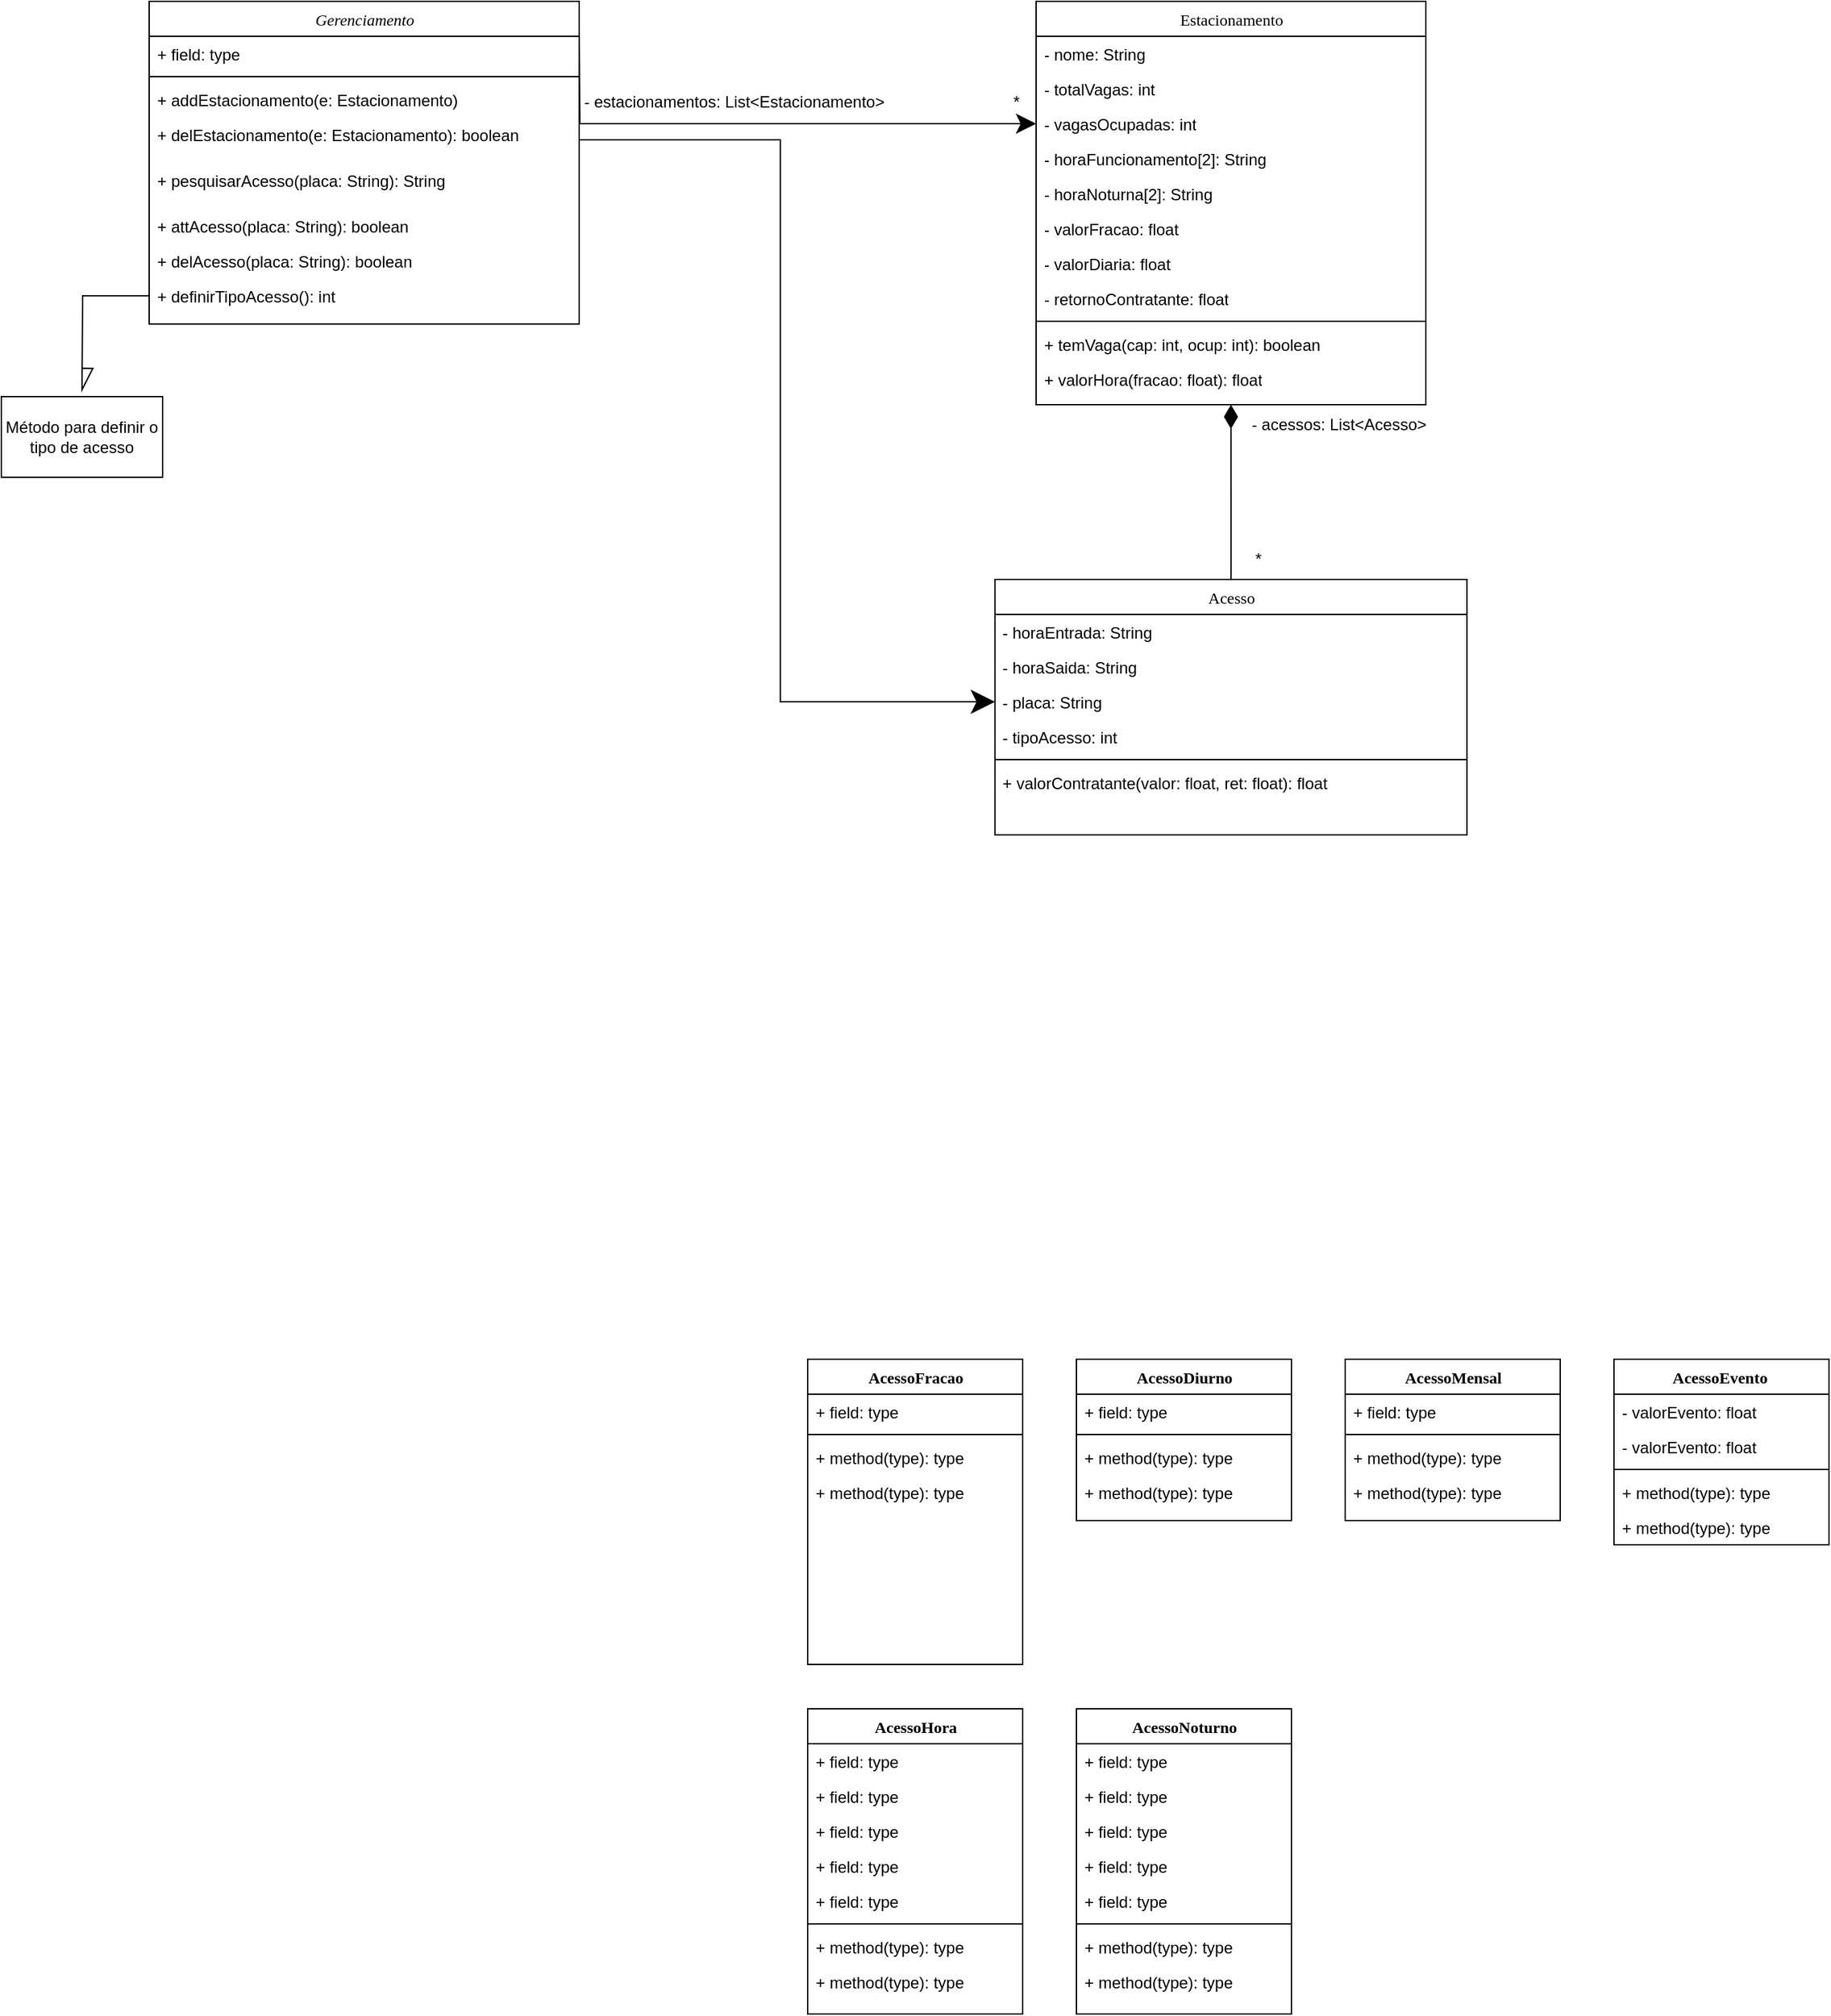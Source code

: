 <mxfile version="20.2.1" type="github">
  <diagram name="Page-1" id="9f46799a-70d6-7492-0946-bef42562c5a5">
    <mxGraphModel dx="2426" dy="664" grid="1" gridSize="10" guides="1" tooltips="1" connect="1" arrows="1" fold="1" page="1" pageScale="1" pageWidth="1100" pageHeight="850" background="none" math="0" shadow="0">
      <root>
        <mxCell id="0" />
        <mxCell id="1" parent="0" />
        <mxCell id="78961159f06e98e8-17" value="&lt;i style=&quot;font-weight: normal;&quot;&gt;Gerenciamento&lt;/i&gt;" style="swimlane;html=1;fontStyle=1;align=center;verticalAlign=top;childLayout=stackLayout;horizontal=1;startSize=26;horizontalStack=0;resizeParent=1;resizeLast=0;collapsible=1;marginBottom=0;swimlaneFillColor=#ffffff;rounded=0;shadow=0;comic=0;labelBackgroundColor=none;strokeWidth=1;fillColor=none;fontFamily=Verdana;fontSize=12" parent="1" vertex="1">
          <mxGeometry x="-430" y="50" width="320" height="240" as="geometry" />
        </mxCell>
        <mxCell id="78961159f06e98e8-24" value="+ field: type" style="text;html=1;strokeColor=none;fillColor=none;align=left;verticalAlign=top;spacingLeft=4;spacingRight=4;whiteSpace=wrap;overflow=hidden;rotatable=0;points=[[0,0.5],[1,0.5]];portConstraint=eastwest;" parent="78961159f06e98e8-17" vertex="1">
          <mxGeometry y="26" width="320" height="26" as="geometry" />
        </mxCell>
        <mxCell id="78961159f06e98e8-19" value="" style="line;html=1;strokeWidth=1;fillColor=none;align=left;verticalAlign=middle;spacingTop=-1;spacingLeft=3;spacingRight=3;rotatable=0;labelPosition=right;points=[];portConstraint=eastwest;" parent="78961159f06e98e8-17" vertex="1">
          <mxGeometry y="52" width="320" height="8" as="geometry" />
        </mxCell>
        <mxCell id="78961159f06e98e8-20" value="+ addEstacionamento(e: Estacionamento)" style="text;html=1;strokeColor=none;fillColor=none;align=left;verticalAlign=top;spacingLeft=4;spacingRight=4;whiteSpace=wrap;overflow=hidden;rotatable=0;points=[[0,0.5],[1,0.5]];portConstraint=eastwest;" parent="78961159f06e98e8-17" vertex="1">
          <mxGeometry y="60" width="320" height="26" as="geometry" />
        </mxCell>
        <mxCell id="78961159f06e98e8-27" value="+ delEstacionamento(e: Estacionamento): boolean" style="text;html=1;strokeColor=none;fillColor=none;align=left;verticalAlign=top;spacingLeft=4;spacingRight=4;whiteSpace=wrap;overflow=hidden;rotatable=0;points=[[0,0.5],[1,0.5]];portConstraint=eastwest;" parent="78961159f06e98e8-17" vertex="1">
          <mxGeometry y="86" width="320" height="34" as="geometry" />
        </mxCell>
        <mxCell id="Z2g4CIgb7GhYzDpumeYf-45" value="+ pesquisarAcesso(placa: String): String" style="text;html=1;strokeColor=none;fillColor=none;align=left;verticalAlign=top;spacingLeft=4;spacingRight=4;whiteSpace=wrap;overflow=hidden;rotatable=0;points=[[0,0.5],[1,0.5]];portConstraint=eastwest;fontColor=#000000;" parent="78961159f06e98e8-17" vertex="1">
          <mxGeometry y="120" width="320" height="34" as="geometry" />
        </mxCell>
        <mxCell id="Z2g4CIgb7GhYzDpumeYf-44" value="+ attAcesso(placa: String): boolean" style="text;html=1;strokeColor=none;fillColor=none;align=left;verticalAlign=top;spacingLeft=4;spacingRight=4;whiteSpace=wrap;overflow=hidden;rotatable=0;points=[[0,0.5],[1,0.5]];portConstraint=eastwest;fontColor=#000000;" parent="78961159f06e98e8-17" vertex="1">
          <mxGeometry y="154" width="320" height="26" as="geometry" />
        </mxCell>
        <mxCell id="Z2g4CIgb7GhYzDpumeYf-43" value="+ delAcesso(placa: String): boolean" style="text;html=1;strokeColor=none;fillColor=none;align=left;verticalAlign=top;spacingLeft=4;spacingRight=4;whiteSpace=wrap;overflow=hidden;rotatable=0;points=[[0,0.5],[1,0.5]];portConstraint=eastwest;fontColor=#000000;" parent="78961159f06e98e8-17" vertex="1">
          <mxGeometry y="180" width="320" height="26" as="geometry" />
        </mxCell>
        <mxCell id="L-LwDd7HmOqAg0XuClg8-4" value="&lt;span style=&quot;color: rgb(0, 0, 0);&quot;&gt;+ definirTipoAcesso(): int&amp;nbsp;&lt;/span&gt;" style="text;html=1;strokeColor=none;fillColor=none;align=left;verticalAlign=top;spacingLeft=4;spacingRight=4;whiteSpace=wrap;overflow=hidden;rotatable=0;points=[[0,0.5],[1,0.5]];portConstraint=eastwest;fontColor=#FF0000;" vertex="1" parent="78961159f06e98e8-17">
          <mxGeometry y="206" width="320" height="26" as="geometry" />
        </mxCell>
        <mxCell id="Z2g4CIgb7GhYzDpumeYf-1" value="&lt;span style=&quot;font-weight: normal;&quot;&gt;Estacionamento&lt;/span&gt;" style="swimlane;html=1;fontStyle=1;align=center;verticalAlign=top;childLayout=stackLayout;horizontal=1;startSize=26;horizontalStack=0;resizeParent=1;resizeLast=0;collapsible=1;marginBottom=0;swimlaneFillColor=#ffffff;rounded=0;shadow=0;comic=0;labelBackgroundColor=none;strokeWidth=1;fillColor=none;fontFamily=Verdana;fontSize=12" parent="1" vertex="1">
          <mxGeometry x="230" y="50" width="290" height="300" as="geometry" />
        </mxCell>
        <mxCell id="Z2g4CIgb7GhYzDpumeYf-3" value="- nome: String" style="text;html=1;strokeColor=none;fillColor=none;align=left;verticalAlign=top;spacingLeft=4;spacingRight=4;whiteSpace=wrap;overflow=hidden;rotatable=0;points=[[0,0.5],[1,0.5]];portConstraint=eastwest;" parent="Z2g4CIgb7GhYzDpumeYf-1" vertex="1">
          <mxGeometry y="26" width="290" height="26" as="geometry" />
        </mxCell>
        <mxCell id="Z2g4CIgb7GhYzDpumeYf-2" value="- totalVagas: int" style="text;html=1;strokeColor=none;fillColor=none;align=left;verticalAlign=top;spacingLeft=4;spacingRight=4;whiteSpace=wrap;overflow=hidden;rotatable=0;points=[[0,0.5],[1,0.5]];portConstraint=eastwest;" parent="Z2g4CIgb7GhYzDpumeYf-1" vertex="1">
          <mxGeometry y="52" width="290" height="26" as="geometry" />
        </mxCell>
        <mxCell id="Z2g4CIgb7GhYzDpumeYf-4" value="- vagasOcupadas: int" style="text;html=1;strokeColor=none;fillColor=none;align=left;verticalAlign=top;spacingLeft=4;spacingRight=4;whiteSpace=wrap;overflow=hidden;rotatable=0;points=[[0,0.5],[1,0.5]];portConstraint=eastwest;" parent="Z2g4CIgb7GhYzDpumeYf-1" vertex="1">
          <mxGeometry y="78" width="290" height="26" as="geometry" />
        </mxCell>
        <mxCell id="Z2g4CIgb7GhYzDpumeYf-5" value="- horaFuncionamento[2]: String" style="text;html=1;strokeColor=none;fillColor=none;align=left;verticalAlign=top;spacingLeft=4;spacingRight=4;whiteSpace=wrap;overflow=hidden;rotatable=0;points=[[0,0.5],[1,0.5]];portConstraint=eastwest;" parent="Z2g4CIgb7GhYzDpumeYf-1" vertex="1">
          <mxGeometry y="104" width="290" height="26" as="geometry" />
        </mxCell>
        <mxCell id="Z2g4CIgb7GhYzDpumeYf-47" value="- horaNoturna[2]: String" style="text;html=1;strokeColor=none;fillColor=none;align=left;verticalAlign=top;spacingLeft=4;spacingRight=4;whiteSpace=wrap;overflow=hidden;rotatable=0;points=[[0,0.5],[1,0.5]];portConstraint=eastwest;" parent="Z2g4CIgb7GhYzDpumeYf-1" vertex="1">
          <mxGeometry y="130" width="290" height="26" as="geometry" />
        </mxCell>
        <mxCell id="Z2g4CIgb7GhYzDpumeYf-38" value="- valorFracao: float" style="text;html=1;strokeColor=none;fillColor=none;align=left;verticalAlign=top;spacingLeft=4;spacingRight=4;whiteSpace=wrap;overflow=hidden;rotatable=0;points=[[0,0.5],[1,0.5]];portConstraint=eastwest;" parent="Z2g4CIgb7GhYzDpumeYf-1" vertex="1">
          <mxGeometry y="156" width="290" height="26" as="geometry" />
        </mxCell>
        <mxCell id="Z2g4CIgb7GhYzDpumeYf-40" value="- valorDiaria: float" style="text;html=1;strokeColor=none;fillColor=none;align=left;verticalAlign=top;spacingLeft=4;spacingRight=4;whiteSpace=wrap;overflow=hidden;rotatable=0;points=[[0,0.5],[1,0.5]];portConstraint=eastwest;" parent="Z2g4CIgb7GhYzDpumeYf-1" vertex="1">
          <mxGeometry y="182" width="290" height="26" as="geometry" />
        </mxCell>
        <mxCell id="Z2g4CIgb7GhYzDpumeYf-48" value="- retornoContratante: float" style="text;html=1;strokeColor=none;fillColor=none;align=left;verticalAlign=top;spacingLeft=4;spacingRight=4;whiteSpace=wrap;overflow=hidden;rotatable=0;points=[[0,0.5],[1,0.5]];portConstraint=eastwest;" parent="Z2g4CIgb7GhYzDpumeYf-1" vertex="1">
          <mxGeometry y="208" width="290" height="26" as="geometry" />
        </mxCell>
        <mxCell id="Z2g4CIgb7GhYzDpumeYf-7" value="" style="line;html=1;strokeWidth=1;fillColor=none;align=left;verticalAlign=middle;spacingTop=-1;spacingLeft=3;spacingRight=3;rotatable=0;labelPosition=right;points=[];portConstraint=eastwest;" parent="Z2g4CIgb7GhYzDpumeYf-1" vertex="1">
          <mxGeometry y="234" width="290" height="8" as="geometry" />
        </mxCell>
        <mxCell id="Z2g4CIgb7GhYzDpumeYf-8" value="+ temVaga(cap: int, ocup: int): boolean&amp;nbsp;" style="text;html=1;strokeColor=none;fillColor=none;align=left;verticalAlign=top;spacingLeft=4;spacingRight=4;whiteSpace=wrap;overflow=hidden;rotatable=0;points=[[0,0.5],[1,0.5]];portConstraint=eastwest;" parent="Z2g4CIgb7GhYzDpumeYf-1" vertex="1">
          <mxGeometry y="242" width="290" height="26" as="geometry" />
        </mxCell>
        <mxCell id="Z2g4CIgb7GhYzDpumeYf-9" value="+ valorHora(fracao: float): float" style="text;html=1;strokeColor=none;fillColor=none;align=left;verticalAlign=top;spacingLeft=4;spacingRight=4;whiteSpace=wrap;overflow=hidden;rotatable=0;points=[[0,0.5],[1,0.5]];portConstraint=eastwest;" parent="Z2g4CIgb7GhYzDpumeYf-1" vertex="1">
          <mxGeometry y="268" width="290" height="26" as="geometry" />
        </mxCell>
        <mxCell id="Z2g4CIgb7GhYzDpumeYf-10" style="edgeStyle=orthogonalEdgeStyle;rounded=0;orthogonalLoop=1;jettySize=auto;html=1;endSize=12;" parent="1" target="Z2g4CIgb7GhYzDpumeYf-4" edge="1">
          <mxGeometry relative="1" as="geometry">
            <mxPoint x="-110" y="69" as="sourcePoint" />
          </mxGeometry>
        </mxCell>
        <mxCell id="L-LwDd7HmOqAg0XuClg8-20" style="edgeStyle=orthogonalEdgeStyle;rounded=0;jumpSize=6;orthogonalLoop=1;jettySize=auto;html=1;endArrow=diamondThin;endFill=1;entryX=0.5;entryY=1;entryDx=0;entryDy=0;strokeWidth=1;targetPerimeterSpacing=0;endSize=15;" edge="1" parent="1" source="Z2g4CIgb7GhYzDpumeYf-11" target="Z2g4CIgb7GhYzDpumeYf-1">
          <mxGeometry relative="1" as="geometry">
            <mxPoint x="320" y="380" as="targetPoint" />
          </mxGeometry>
        </mxCell>
        <mxCell id="Z2g4CIgb7GhYzDpumeYf-11" value="&lt;span style=&quot;font-weight: normal;&quot;&gt;Acesso&lt;/span&gt;" style="swimlane;html=1;fontStyle=1;align=center;verticalAlign=top;childLayout=stackLayout;horizontal=1;startSize=26;horizontalStack=0;resizeParent=1;resizeLast=0;collapsible=1;marginBottom=0;swimlaneFillColor=#ffffff;rounded=0;shadow=0;comic=0;labelBackgroundColor=none;strokeWidth=1;fillColor=none;fontFamily=Verdana;fontSize=12" parent="1" vertex="1">
          <mxGeometry x="199.38" y="480" width="351.25" height="190" as="geometry">
            <mxRectangle x="199.38" y="480" width="80" height="30" as="alternateBounds" />
          </mxGeometry>
        </mxCell>
        <mxCell id="Z2g4CIgb7GhYzDpumeYf-12" value="- horaEntrada: String" style="text;html=1;strokeColor=none;fillColor=none;align=left;verticalAlign=top;spacingLeft=4;spacingRight=4;whiteSpace=wrap;overflow=hidden;rotatable=0;points=[[0,0.5],[1,0.5]];portConstraint=eastwest;" parent="Z2g4CIgb7GhYzDpumeYf-11" vertex="1">
          <mxGeometry y="26" width="351.25" height="26" as="geometry" />
        </mxCell>
        <mxCell id="Z2g4CIgb7GhYzDpumeYf-37" value="- horaSaida: String" style="text;html=1;strokeColor=none;fillColor=none;align=left;verticalAlign=top;spacingLeft=4;spacingRight=4;whiteSpace=wrap;overflow=hidden;rotatable=0;points=[[0,0.5],[1,0.5]];portConstraint=eastwest;" parent="Z2g4CIgb7GhYzDpumeYf-11" vertex="1">
          <mxGeometry y="52" width="351.25" height="26" as="geometry" />
        </mxCell>
        <mxCell id="Z2g4CIgb7GhYzDpumeYf-13" value="- placa: String" style="text;html=1;strokeColor=none;fillColor=none;align=left;verticalAlign=top;spacingLeft=4;spacingRight=4;whiteSpace=wrap;overflow=hidden;rotatable=0;points=[[0,0.5],[1,0.5]];portConstraint=eastwest;" parent="Z2g4CIgb7GhYzDpumeYf-11" vertex="1">
          <mxGeometry y="78" width="351.25" height="26" as="geometry" />
        </mxCell>
        <mxCell id="Z2g4CIgb7GhYzDpumeYf-16" value="- tipoAcesso: int&amp;nbsp;" style="text;html=1;strokeColor=none;fillColor=none;align=left;verticalAlign=top;spacingLeft=4;spacingRight=4;whiteSpace=wrap;overflow=hidden;rotatable=0;points=[[0,0.5],[1,0.5]];portConstraint=eastwest;" parent="Z2g4CIgb7GhYzDpumeYf-11" vertex="1">
          <mxGeometry y="104" width="351.25" height="26" as="geometry" />
        </mxCell>
        <mxCell id="Z2g4CIgb7GhYzDpumeYf-17" value="" style="line;html=1;strokeWidth=1;fillColor=none;align=left;verticalAlign=middle;spacingTop=-1;spacingLeft=3;spacingRight=3;rotatable=0;labelPosition=right;points=[];portConstraint=eastwest;" parent="Z2g4CIgb7GhYzDpumeYf-11" vertex="1">
          <mxGeometry y="130" width="351.25" height="8" as="geometry" />
        </mxCell>
        <mxCell id="Z2g4CIgb7GhYzDpumeYf-18" value="+ valorContratante(valor: float, ret: float): float&amp;nbsp;" style="text;html=1;strokeColor=none;fillColor=none;align=left;verticalAlign=top;spacingLeft=4;spacingRight=4;whiteSpace=wrap;overflow=hidden;rotatable=0;points=[[0,0.5],[1,0.5]];portConstraint=eastwest;" parent="Z2g4CIgb7GhYzDpumeYf-11" vertex="1">
          <mxGeometry y="138" width="351.25" height="26" as="geometry" />
        </mxCell>
        <mxCell id="Z2g4CIgb7GhYzDpumeYf-21" value="AcessoMensal" style="swimlane;html=1;fontStyle=1;align=center;verticalAlign=top;childLayout=stackLayout;horizontal=1;startSize=26;horizontalStack=0;resizeParent=1;resizeLast=0;collapsible=1;marginBottom=0;swimlaneFillColor=#ffffff;rounded=0;shadow=0;comic=0;labelBackgroundColor=none;strokeWidth=1;fillColor=none;fontFamily=Verdana;fontSize=12" parent="1" vertex="1">
          <mxGeometry x="460" y="1060" width="160" height="120" as="geometry" />
        </mxCell>
        <mxCell id="Z2g4CIgb7GhYzDpumeYf-26" value="+ field: type" style="text;html=1;strokeColor=none;fillColor=none;align=left;verticalAlign=top;spacingLeft=4;spacingRight=4;whiteSpace=wrap;overflow=hidden;rotatable=0;points=[[0,0.5],[1,0.5]];portConstraint=eastwest;" parent="Z2g4CIgb7GhYzDpumeYf-21" vertex="1">
          <mxGeometry y="26" width="160" height="26" as="geometry" />
        </mxCell>
        <mxCell id="Z2g4CIgb7GhYzDpumeYf-27" value="" style="line;html=1;strokeWidth=1;fillColor=none;align=left;verticalAlign=middle;spacingTop=-1;spacingLeft=3;spacingRight=3;rotatable=0;labelPosition=right;points=[];portConstraint=eastwest;" parent="Z2g4CIgb7GhYzDpumeYf-21" vertex="1">
          <mxGeometry y="52" width="160" height="8" as="geometry" />
        </mxCell>
        <mxCell id="Z2g4CIgb7GhYzDpumeYf-28" value="+ method(type): type" style="text;html=1;strokeColor=none;fillColor=none;align=left;verticalAlign=top;spacingLeft=4;spacingRight=4;whiteSpace=wrap;overflow=hidden;rotatable=0;points=[[0,0.5],[1,0.5]];portConstraint=eastwest;" parent="Z2g4CIgb7GhYzDpumeYf-21" vertex="1">
          <mxGeometry y="60" width="160" height="26" as="geometry" />
        </mxCell>
        <mxCell id="Z2g4CIgb7GhYzDpumeYf-29" value="+ method(type): type" style="text;html=1;strokeColor=none;fillColor=none;align=left;verticalAlign=top;spacingLeft=4;spacingRight=4;whiteSpace=wrap;overflow=hidden;rotatable=0;points=[[0,0.5],[1,0.5]];portConstraint=eastwest;" parent="Z2g4CIgb7GhYzDpumeYf-21" vertex="1">
          <mxGeometry y="86" width="160" height="26" as="geometry" />
        </mxCell>
        <mxCell id="Z2g4CIgb7GhYzDpumeYf-34" value="- estacionamentos: List&amp;lt;Estacionamento&amp;gt;" style="text;html=1;align=center;verticalAlign=middle;resizable=0;points=[];autosize=1;strokeColor=none;fillColor=none;" parent="1" vertex="1">
          <mxGeometry x="-120" y="110" width="250" height="30" as="geometry" />
        </mxCell>
        <mxCell id="Z2g4CIgb7GhYzDpumeYf-35" value="*" style="text;html=1;align=center;verticalAlign=middle;resizable=0;points=[];autosize=1;strokeColor=none;fillColor=none;" parent="1" vertex="1">
          <mxGeometry x="200" y="110" width="30" height="30" as="geometry" />
        </mxCell>
        <mxCell id="Z2g4CIgb7GhYzDpumeYf-51" value="- acessos: List&amp;lt;Acesso&amp;gt;" style="text;html=1;align=center;verticalAlign=middle;resizable=0;points=[];autosize=1;strokeColor=none;fillColor=none;" parent="1" vertex="1">
          <mxGeometry x="380" y="350" width="150" height="30" as="geometry" />
        </mxCell>
        <mxCell id="Z2g4CIgb7GhYzDpumeYf-53" value="*" style="text;html=1;align=center;verticalAlign=middle;resizable=0;points=[];autosize=1;strokeColor=none;fillColor=none;" parent="1" vertex="1">
          <mxGeometry x="380" y="450" width="30" height="30" as="geometry" />
        </mxCell>
        <mxCell id="Z2g4CIgb7GhYzDpumeYf-99" value="AcessoEvento&amp;nbsp;" style="swimlane;html=1;fontStyle=1;align=center;verticalAlign=top;childLayout=stackLayout;horizontal=1;startSize=26;horizontalStack=0;resizeParent=1;resizeLast=0;collapsible=1;marginBottom=0;swimlaneFillColor=#ffffff;rounded=0;shadow=0;comic=0;labelBackgroundColor=none;strokeWidth=1;fillColor=none;fontFamily=Verdana;fontSize=12" parent="1" vertex="1">
          <mxGeometry x="660" y="1060" width="160" height="138" as="geometry" />
        </mxCell>
        <mxCell id="Z2g4CIgb7GhYzDpumeYf-104" value="- valorEvento: float" style="text;html=1;strokeColor=none;fillColor=none;align=left;verticalAlign=top;spacingLeft=4;spacingRight=4;whiteSpace=wrap;overflow=hidden;rotatable=0;points=[[0,0.5],[1,0.5]];portConstraint=eastwest;" parent="Z2g4CIgb7GhYzDpumeYf-99" vertex="1">
          <mxGeometry y="26" width="160" height="26" as="geometry" />
        </mxCell>
        <mxCell id="Z2g4CIgb7GhYzDpumeYf-148" value="- valorEvento: float" style="text;html=1;strokeColor=none;fillColor=none;align=left;verticalAlign=top;spacingLeft=4;spacingRight=4;whiteSpace=wrap;overflow=hidden;rotatable=0;points=[[0,0.5],[1,0.5]];portConstraint=eastwest;" parent="Z2g4CIgb7GhYzDpumeYf-99" vertex="1">
          <mxGeometry y="52" width="160" height="26" as="geometry" />
        </mxCell>
        <mxCell id="Z2g4CIgb7GhYzDpumeYf-105" value="" style="line;html=1;strokeWidth=1;fillColor=none;align=left;verticalAlign=middle;spacingTop=-1;spacingLeft=3;spacingRight=3;rotatable=0;labelPosition=right;points=[];portConstraint=eastwest;" parent="Z2g4CIgb7GhYzDpumeYf-99" vertex="1">
          <mxGeometry y="78" width="160" height="8" as="geometry" />
        </mxCell>
        <mxCell id="Z2g4CIgb7GhYzDpumeYf-106" value="+ method(type): type" style="text;html=1;strokeColor=none;fillColor=none;align=left;verticalAlign=top;spacingLeft=4;spacingRight=4;whiteSpace=wrap;overflow=hidden;rotatable=0;points=[[0,0.5],[1,0.5]];portConstraint=eastwest;" parent="Z2g4CIgb7GhYzDpumeYf-99" vertex="1">
          <mxGeometry y="86" width="160" height="26" as="geometry" />
        </mxCell>
        <mxCell id="Z2g4CIgb7GhYzDpumeYf-107" value="+ method(type): type" style="text;html=1;strokeColor=none;fillColor=none;align=left;verticalAlign=top;spacingLeft=4;spacingRight=4;whiteSpace=wrap;overflow=hidden;rotatable=0;points=[[0,0.5],[1,0.5]];portConstraint=eastwest;" parent="Z2g4CIgb7GhYzDpumeYf-99" vertex="1">
          <mxGeometry y="112" width="160" height="26" as="geometry" />
        </mxCell>
        <mxCell id="Z2g4CIgb7GhYzDpumeYf-108" value="AcessoHora" style="swimlane;html=1;fontStyle=1;align=center;verticalAlign=top;childLayout=stackLayout;horizontal=1;startSize=26;horizontalStack=0;resizeParent=1;resizeLast=0;collapsible=1;marginBottom=0;swimlaneFillColor=#ffffff;rounded=0;shadow=0;comic=0;labelBackgroundColor=none;strokeWidth=1;fillColor=none;fontFamily=Verdana;fontSize=12" parent="1" vertex="1">
          <mxGeometry x="60" y="1320" width="160" height="227" as="geometry" />
        </mxCell>
        <mxCell id="Z2g4CIgb7GhYzDpumeYf-109" value="+ field: type" style="text;html=1;strokeColor=none;fillColor=none;align=left;verticalAlign=top;spacingLeft=4;spacingRight=4;whiteSpace=wrap;overflow=hidden;rotatable=0;points=[[0,0.5],[1,0.5]];portConstraint=eastwest;" parent="Z2g4CIgb7GhYzDpumeYf-108" vertex="1">
          <mxGeometry y="26" width="160" height="26" as="geometry" />
        </mxCell>
        <mxCell id="Z2g4CIgb7GhYzDpumeYf-110" value="+ field: type" style="text;html=1;strokeColor=none;fillColor=none;align=left;verticalAlign=top;spacingLeft=4;spacingRight=4;whiteSpace=wrap;overflow=hidden;rotatable=0;points=[[0,0.5],[1,0.5]];portConstraint=eastwest;" parent="Z2g4CIgb7GhYzDpumeYf-108" vertex="1">
          <mxGeometry y="52" width="160" height="26" as="geometry" />
        </mxCell>
        <mxCell id="Z2g4CIgb7GhYzDpumeYf-111" value="+ field: type" style="text;html=1;strokeColor=none;fillColor=none;align=left;verticalAlign=top;spacingLeft=4;spacingRight=4;whiteSpace=wrap;overflow=hidden;rotatable=0;points=[[0,0.5],[1,0.5]];portConstraint=eastwest;" parent="Z2g4CIgb7GhYzDpumeYf-108" vertex="1">
          <mxGeometry y="78" width="160" height="26" as="geometry" />
        </mxCell>
        <mxCell id="Z2g4CIgb7GhYzDpumeYf-112" value="+ field: type" style="text;html=1;strokeColor=none;fillColor=none;align=left;verticalAlign=top;spacingLeft=4;spacingRight=4;whiteSpace=wrap;overflow=hidden;rotatable=0;points=[[0,0.5],[1,0.5]];portConstraint=eastwest;" parent="Z2g4CIgb7GhYzDpumeYf-108" vertex="1">
          <mxGeometry y="104" width="160" height="26" as="geometry" />
        </mxCell>
        <mxCell id="Z2g4CIgb7GhYzDpumeYf-113" value="+ field: type" style="text;html=1;strokeColor=none;fillColor=none;align=left;verticalAlign=top;spacingLeft=4;spacingRight=4;whiteSpace=wrap;overflow=hidden;rotatable=0;points=[[0,0.5],[1,0.5]];portConstraint=eastwest;" parent="Z2g4CIgb7GhYzDpumeYf-108" vertex="1">
          <mxGeometry y="130" width="160" height="26" as="geometry" />
        </mxCell>
        <mxCell id="Z2g4CIgb7GhYzDpumeYf-114" value="" style="line;html=1;strokeWidth=1;fillColor=none;align=left;verticalAlign=middle;spacingTop=-1;spacingLeft=3;spacingRight=3;rotatable=0;labelPosition=right;points=[];portConstraint=eastwest;" parent="Z2g4CIgb7GhYzDpumeYf-108" vertex="1">
          <mxGeometry y="156" width="160" height="8" as="geometry" />
        </mxCell>
        <mxCell id="Z2g4CIgb7GhYzDpumeYf-115" value="+ method(type): type" style="text;html=1;strokeColor=none;fillColor=none;align=left;verticalAlign=top;spacingLeft=4;spacingRight=4;whiteSpace=wrap;overflow=hidden;rotatable=0;points=[[0,0.5],[1,0.5]];portConstraint=eastwest;" parent="Z2g4CIgb7GhYzDpumeYf-108" vertex="1">
          <mxGeometry y="164" width="160" height="26" as="geometry" />
        </mxCell>
        <mxCell id="Z2g4CIgb7GhYzDpumeYf-116" value="+ method(type): type" style="text;html=1;strokeColor=none;fillColor=none;align=left;verticalAlign=top;spacingLeft=4;spacingRight=4;whiteSpace=wrap;overflow=hidden;rotatable=0;points=[[0,0.5],[1,0.5]];portConstraint=eastwest;" parent="Z2g4CIgb7GhYzDpumeYf-108" vertex="1">
          <mxGeometry y="190" width="160" height="26" as="geometry" />
        </mxCell>
        <mxCell id="Z2g4CIgb7GhYzDpumeYf-117" value="AcessoFracao" style="swimlane;html=1;fontStyle=1;align=center;verticalAlign=top;childLayout=stackLayout;horizontal=1;startSize=26;horizontalStack=0;resizeParent=1;resizeLast=0;collapsible=1;marginBottom=0;swimlaneFillColor=#ffffff;rounded=0;shadow=0;comic=0;labelBackgroundColor=none;strokeWidth=1;fillColor=none;fontFamily=Verdana;fontSize=12" parent="1" vertex="1">
          <mxGeometry x="60" y="1060" width="160" height="227" as="geometry" />
        </mxCell>
        <mxCell id="Z2g4CIgb7GhYzDpumeYf-122" value="+ field: type" style="text;html=1;strokeColor=none;fillColor=none;align=left;verticalAlign=top;spacingLeft=4;spacingRight=4;whiteSpace=wrap;overflow=hidden;rotatable=0;points=[[0,0.5],[1,0.5]];portConstraint=eastwest;" parent="Z2g4CIgb7GhYzDpumeYf-117" vertex="1">
          <mxGeometry y="26" width="160" height="26" as="geometry" />
        </mxCell>
        <mxCell id="Z2g4CIgb7GhYzDpumeYf-123" value="" style="line;html=1;strokeWidth=1;fillColor=none;align=left;verticalAlign=middle;spacingTop=-1;spacingLeft=3;spacingRight=3;rotatable=0;labelPosition=right;points=[];portConstraint=eastwest;" parent="Z2g4CIgb7GhYzDpumeYf-117" vertex="1">
          <mxGeometry y="52" width="160" height="8" as="geometry" />
        </mxCell>
        <mxCell id="Z2g4CIgb7GhYzDpumeYf-124" value="+ method(type): type" style="text;html=1;strokeColor=none;fillColor=none;align=left;verticalAlign=top;spacingLeft=4;spacingRight=4;whiteSpace=wrap;overflow=hidden;rotatable=0;points=[[0,0.5],[1,0.5]];portConstraint=eastwest;" parent="Z2g4CIgb7GhYzDpumeYf-117" vertex="1">
          <mxGeometry y="60" width="160" height="26" as="geometry" />
        </mxCell>
        <mxCell id="Z2g4CIgb7GhYzDpumeYf-125" value="+ method(type): type" style="text;html=1;strokeColor=none;fillColor=none;align=left;verticalAlign=top;spacingLeft=4;spacingRight=4;whiteSpace=wrap;overflow=hidden;rotatable=0;points=[[0,0.5],[1,0.5]];portConstraint=eastwest;" parent="Z2g4CIgb7GhYzDpumeYf-117" vertex="1">
          <mxGeometry y="86" width="160" height="26" as="geometry" />
        </mxCell>
        <mxCell id="Z2g4CIgb7GhYzDpumeYf-126" value="AcessoDiurno" style="swimlane;html=1;fontStyle=1;align=center;verticalAlign=top;childLayout=stackLayout;horizontal=1;startSize=26;horizontalStack=0;resizeParent=1;resizeLast=0;collapsible=1;marginBottom=0;swimlaneFillColor=#ffffff;rounded=0;shadow=0;comic=0;labelBackgroundColor=none;strokeWidth=1;fillColor=none;fontFamily=Verdana;fontSize=12" parent="1" vertex="1">
          <mxGeometry x="260" y="1060" width="160" height="120" as="geometry" />
        </mxCell>
        <mxCell id="Z2g4CIgb7GhYzDpumeYf-131" value="+ field: type" style="text;html=1;strokeColor=none;fillColor=none;align=left;verticalAlign=top;spacingLeft=4;spacingRight=4;whiteSpace=wrap;overflow=hidden;rotatable=0;points=[[0,0.5],[1,0.5]];portConstraint=eastwest;" parent="Z2g4CIgb7GhYzDpumeYf-126" vertex="1">
          <mxGeometry y="26" width="160" height="26" as="geometry" />
        </mxCell>
        <mxCell id="Z2g4CIgb7GhYzDpumeYf-132" value="" style="line;html=1;strokeWidth=1;fillColor=none;align=left;verticalAlign=middle;spacingTop=-1;spacingLeft=3;spacingRight=3;rotatable=0;labelPosition=right;points=[];portConstraint=eastwest;" parent="Z2g4CIgb7GhYzDpumeYf-126" vertex="1">
          <mxGeometry y="52" width="160" height="8" as="geometry" />
        </mxCell>
        <mxCell id="Z2g4CIgb7GhYzDpumeYf-133" value="+ method(type): type" style="text;html=1;strokeColor=none;fillColor=none;align=left;verticalAlign=top;spacingLeft=4;spacingRight=4;whiteSpace=wrap;overflow=hidden;rotatable=0;points=[[0,0.5],[1,0.5]];portConstraint=eastwest;" parent="Z2g4CIgb7GhYzDpumeYf-126" vertex="1">
          <mxGeometry y="60" width="160" height="26" as="geometry" />
        </mxCell>
        <mxCell id="Z2g4CIgb7GhYzDpumeYf-134" value="+ method(type): type" style="text;html=1;strokeColor=none;fillColor=none;align=left;verticalAlign=top;spacingLeft=4;spacingRight=4;whiteSpace=wrap;overflow=hidden;rotatable=0;points=[[0,0.5],[1,0.5]];portConstraint=eastwest;" parent="Z2g4CIgb7GhYzDpumeYf-126" vertex="1">
          <mxGeometry y="86" width="160" height="26" as="geometry" />
        </mxCell>
        <mxCell id="Z2g4CIgb7GhYzDpumeYf-135" value="AcessoNoturno" style="swimlane;html=1;fontStyle=1;align=center;verticalAlign=top;childLayout=stackLayout;horizontal=1;startSize=26;horizontalStack=0;resizeParent=1;resizeLast=0;collapsible=1;marginBottom=0;swimlaneFillColor=#ffffff;rounded=0;shadow=0;comic=0;labelBackgroundColor=none;strokeWidth=1;fillColor=none;fontFamily=Verdana;fontSize=12" parent="1" vertex="1">
          <mxGeometry x="260" y="1320" width="160" height="227" as="geometry" />
        </mxCell>
        <mxCell id="Z2g4CIgb7GhYzDpumeYf-136" value="+ field: type" style="text;html=1;strokeColor=none;fillColor=none;align=left;verticalAlign=top;spacingLeft=4;spacingRight=4;whiteSpace=wrap;overflow=hidden;rotatable=0;points=[[0,0.5],[1,0.5]];portConstraint=eastwest;" parent="Z2g4CIgb7GhYzDpumeYf-135" vertex="1">
          <mxGeometry y="26" width="160" height="26" as="geometry" />
        </mxCell>
        <mxCell id="Z2g4CIgb7GhYzDpumeYf-137" value="+ field: type" style="text;html=1;strokeColor=none;fillColor=none;align=left;verticalAlign=top;spacingLeft=4;spacingRight=4;whiteSpace=wrap;overflow=hidden;rotatable=0;points=[[0,0.5],[1,0.5]];portConstraint=eastwest;" parent="Z2g4CIgb7GhYzDpumeYf-135" vertex="1">
          <mxGeometry y="52" width="160" height="26" as="geometry" />
        </mxCell>
        <mxCell id="Z2g4CIgb7GhYzDpumeYf-138" value="+ field: type" style="text;html=1;strokeColor=none;fillColor=none;align=left;verticalAlign=top;spacingLeft=4;spacingRight=4;whiteSpace=wrap;overflow=hidden;rotatable=0;points=[[0,0.5],[1,0.5]];portConstraint=eastwest;" parent="Z2g4CIgb7GhYzDpumeYf-135" vertex="1">
          <mxGeometry y="78" width="160" height="26" as="geometry" />
        </mxCell>
        <mxCell id="Z2g4CIgb7GhYzDpumeYf-139" value="+ field: type" style="text;html=1;strokeColor=none;fillColor=none;align=left;verticalAlign=top;spacingLeft=4;spacingRight=4;whiteSpace=wrap;overflow=hidden;rotatable=0;points=[[0,0.5],[1,0.5]];portConstraint=eastwest;" parent="Z2g4CIgb7GhYzDpumeYf-135" vertex="1">
          <mxGeometry y="104" width="160" height="26" as="geometry" />
        </mxCell>
        <mxCell id="Z2g4CIgb7GhYzDpumeYf-140" value="+ field: type" style="text;html=1;strokeColor=none;fillColor=none;align=left;verticalAlign=top;spacingLeft=4;spacingRight=4;whiteSpace=wrap;overflow=hidden;rotatable=0;points=[[0,0.5],[1,0.5]];portConstraint=eastwest;" parent="Z2g4CIgb7GhYzDpumeYf-135" vertex="1">
          <mxGeometry y="130" width="160" height="26" as="geometry" />
        </mxCell>
        <mxCell id="Z2g4CIgb7GhYzDpumeYf-141" value="" style="line;html=1;strokeWidth=1;fillColor=none;align=left;verticalAlign=middle;spacingTop=-1;spacingLeft=3;spacingRight=3;rotatable=0;labelPosition=right;points=[];portConstraint=eastwest;" parent="Z2g4CIgb7GhYzDpumeYf-135" vertex="1">
          <mxGeometry y="156" width="160" height="8" as="geometry" />
        </mxCell>
        <mxCell id="Z2g4CIgb7GhYzDpumeYf-142" value="+ method(type): type" style="text;html=1;strokeColor=none;fillColor=none;align=left;verticalAlign=top;spacingLeft=4;spacingRight=4;whiteSpace=wrap;overflow=hidden;rotatable=0;points=[[0,0.5],[1,0.5]];portConstraint=eastwest;" parent="Z2g4CIgb7GhYzDpumeYf-135" vertex="1">
          <mxGeometry y="164" width="160" height="26" as="geometry" />
        </mxCell>
        <mxCell id="Z2g4CIgb7GhYzDpumeYf-143" value="+ method(type): type" style="text;html=1;strokeColor=none;fillColor=none;align=left;verticalAlign=top;spacingLeft=4;spacingRight=4;whiteSpace=wrap;overflow=hidden;rotatable=0;points=[[0,0.5],[1,0.5]];portConstraint=eastwest;" parent="Z2g4CIgb7GhYzDpumeYf-135" vertex="1">
          <mxGeometry y="190" width="160" height="26" as="geometry" />
        </mxCell>
        <mxCell id="L-LwDd7HmOqAg0XuClg8-22" style="edgeStyle=orthogonalEdgeStyle;rounded=0;jumpSize=6;orthogonalLoop=1;jettySize=auto;html=1;fontColor=#000000;endArrow=async;endFill=0;endSize=15;targetPerimeterSpacing=0;strokeWidth=1;" edge="1" parent="1" source="L-LwDd7HmOqAg0XuClg8-4">
          <mxGeometry relative="1" as="geometry">
            <mxPoint x="-480" y="340" as="targetPoint" />
          </mxGeometry>
        </mxCell>
        <mxCell id="L-LwDd7HmOqAg0XuClg8-23" value="Método para definir o tipo de acesso" style="rounded=0;whiteSpace=wrap;html=1;fontColor=#000000;" vertex="1" parent="1">
          <mxGeometry x="-540" y="344" width="120" height="60" as="geometry" />
        </mxCell>
        <mxCell id="L-LwDd7HmOqAg0XuClg8-24" style="edgeStyle=orthogonalEdgeStyle;rounded=0;jumpSize=6;orthogonalLoop=1;jettySize=auto;html=1;entryX=0;entryY=0.5;entryDx=0;entryDy=0;fontColor=#000000;endArrow=classic;endFill=1;endSize=15;targetPerimeterSpacing=0;strokeWidth=1;" edge="1" parent="1" source="78961159f06e98e8-27" target="Z2g4CIgb7GhYzDpumeYf-13">
          <mxGeometry relative="1" as="geometry" />
        </mxCell>
      </root>
    </mxGraphModel>
  </diagram>
</mxfile>
